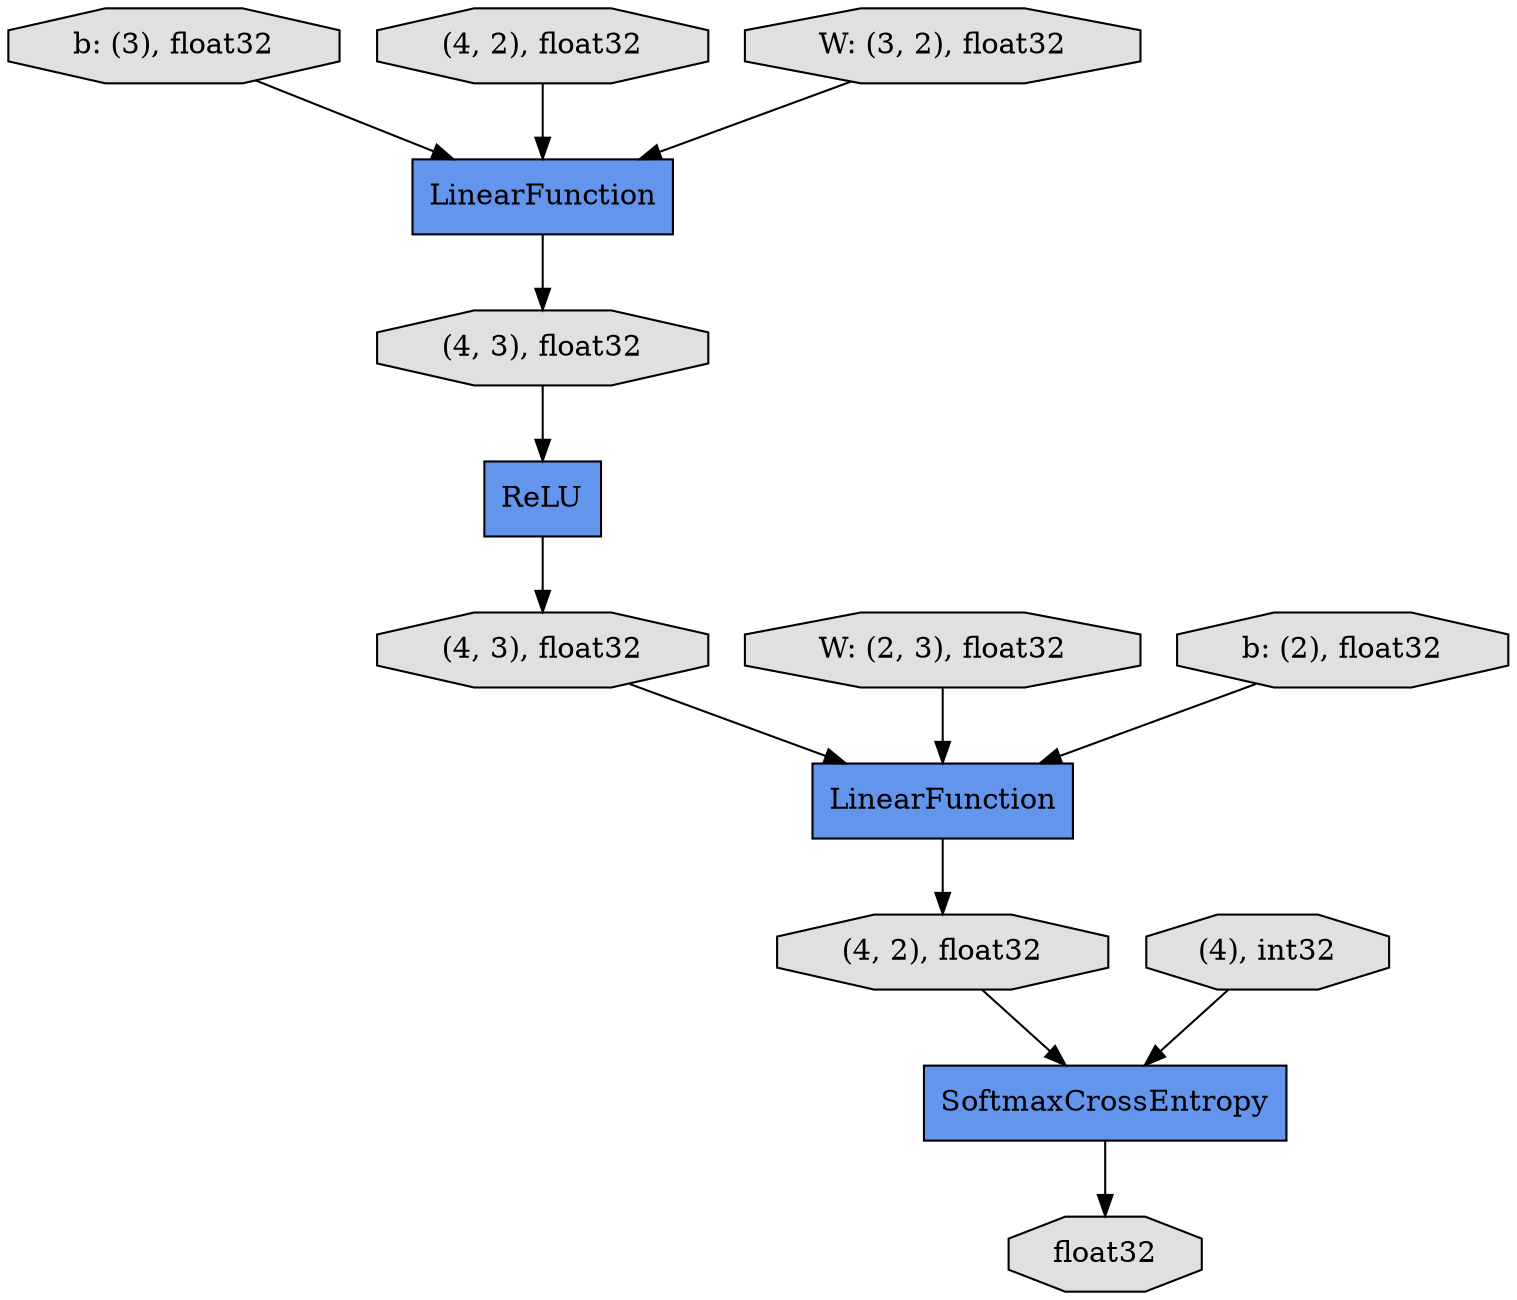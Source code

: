 digraph graphname{rankdir=TB;1010926823968 [label="float32",shape="octagon",fillcolor="#E0E0E0",style="filled"];1010926823464 [label="(4, 3), float32",shape="octagon",fillcolor="#E0E0E0",style="filled"];1010926180392 [label="W: (2, 3), float32",shape="octagon",fillcolor="#E0E0E0",style="filled"];1010926178880 [label="b: (3), float32",shape="octagon",fillcolor="#E0E0E0",style="filled"];1010926823016 [label="SoftmaxCrossEntropy",shape="record",fillcolor="#6495ED",style="filled"];1010926823072 [label="ReLU",shape="record",fillcolor="#6495ED",style="filled"];1010926823128 [label="(4, 2), float32",shape="octagon",fillcolor="#E0E0E0",style="filled"];1010926823688 [label="(4, 2), float32",shape="octagon",fillcolor="#E0E0E0",style="filled"];1010926823184 [label="LinearFunction",shape="record",fillcolor="#6495ED",style="filled"];1010893900544 [label="W: (3, 2), float32",shape="octagon",fillcolor="#E0E0E0",style="filled"];1010926823240 [label="(4, 3), float32",shape="octagon",fillcolor="#E0E0E0",style="filled"];1010926180728 [label="b: (2), float32",shape="octagon",fillcolor="#E0E0E0",style="filled"];1010926823856 [label="(4), int32",shape="octagon",fillcolor="#E0E0E0",style="filled"];1010926822904 [label="LinearFunction",shape="record",fillcolor="#6495ED",style="filled"];1010926823688 -> 1010926823016;1010893900544 -> 1010926822904;1010926180728 -> 1010926823184;1010926823856 -> 1010926823016;1010926823240 -> 1010926823072;1010926178880 -> 1010926822904;1010926823016 -> 1010926823968;1010926180392 -> 1010926823184;1010926822904 -> 1010926823240;1010926823184 -> 1010926823688;1010926823128 -> 1010926822904;1010926823464 -> 1010926823184;1010926823072 -> 1010926823464;}